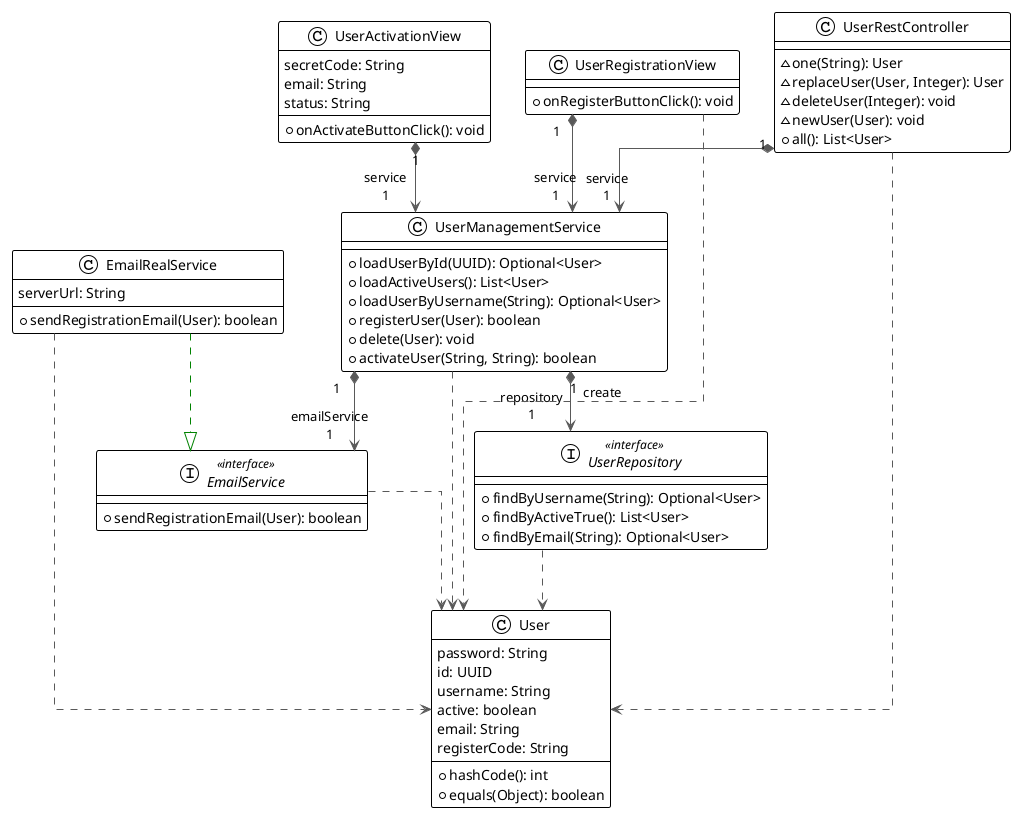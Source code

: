 @startuml

!theme plain
top to bottom direction
skinparam linetype ortho

class EmailRealService {
  + sendRegistrationEmail(User): boolean
   serverUrl: String
}
interface EmailService << interface >> {
  + sendRegistrationEmail(User): boolean
}
class User {
  + hashCode(): int
  + equals(Object): boolean
   password: String
   id: UUID
   username: String
   active: boolean
   email: String
   registerCode: String
}
class UserActivationView {
  + onActivateButtonClick(): void
   secretCode: String
   email: String
   status: String
}
class UserManagementService {
  + loadUserById(UUID): Optional<User>
  + loadActiveUsers(): List<User>
  + loadUserByUsername(String): Optional<User>
  + registerUser(User): boolean
  + delete(User): void
  + activateUser(String, String): boolean
}
class UserRegistrationView {
  + onRegisterButtonClick(): void
}
interface UserRepository << interface >> {
  + findByUsername(String): Optional<User>
  + findByActiveTrue(): List<User>
  + findByEmail(String): Optional<User>
}
class UserRestController {
  ~ one(String): User
  ~ replaceUser(User, Integer): User
  ~ deleteUser(Integer): void
  ~ newUser(User): void
  + all(): List<User>
}

EmailRealService       -[#008200,dashed]-^  EmailService          
EmailRealService       -[#595959,dashed]->  User                  
EmailService           -[#595959,dashed]->  User                  
UserActivationView    "1" *-[#595959,plain]-> "service\n1" UserManagementService 
UserManagementService "1" *-[#595959,plain]-> "emailService\n1" EmailService          
UserManagementService  -[#595959,dashed]->  User                  
UserManagementService "1" *-[#595959,plain]-> "repository\n1" UserRepository        
UserRegistrationView   -[#595959,dashed]->  User                  : "«create»"
UserRegistrationView  "1" *-[#595959,plain]-> "service\n1" UserManagementService 
UserRepository         -[#595959,dashed]->  User                  
UserRestController     -[#595959,dashed]->  User                  
UserRestController    "1" *-[#595959,plain]-> "service\n1" UserManagementService 
@enduml
